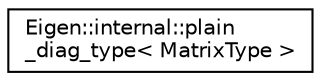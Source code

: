 digraph "Graphical Class Hierarchy"
{
  edge [fontname="Helvetica",fontsize="10",labelfontname="Helvetica",labelfontsize="10"];
  node [fontname="Helvetica",fontsize="10",shape=record];
  rankdir="LR";
  Node1 [label="Eigen::internal::plain\l_diag_type\< MatrixType \>",height=0.2,width=0.4,color="black", fillcolor="white", style="filled",URL="$struct_eigen_1_1internal_1_1plain__diag__type.html"];
}
